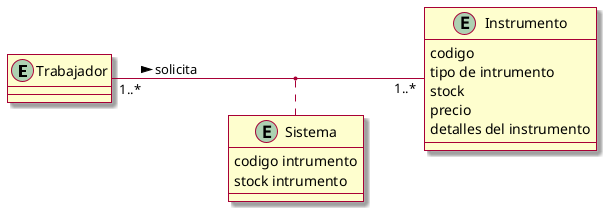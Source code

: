@startuml
left to right direction
skin rose

entity Trabajador {

}
entity Sistema {
    codigo intrumento
    stock intrumento

}
entity Instrumento {
    codigo
    tipo de intrumento
    stock
    precio
    detalles del instrumento
}

Trabajador "1..*"-- "1..*"Instrumento: solicita >
(Trabajador,Instrumento) ..Sistema

@enduml